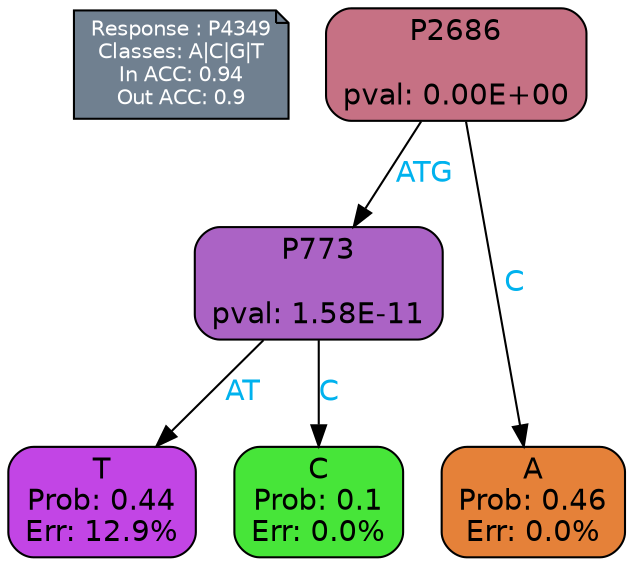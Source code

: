 digraph Tree {
node [shape=box, style="filled, rounded", color="black", fontname=helvetica] ;
graph [ranksep=equally, splines=polylines, bgcolor=transparent, dpi=600] ;
edge [fontname=helvetica] ;
LEGEND [label="Response : P4349
Classes: A|C|G|T
In ACC: 0.94
Out ACC: 0.9
",shape=note,align=left,style=filled,fillcolor="slategray",fontcolor="white",fontsize=10];1 [label="P2686

pval: 0.00E+00", fillcolor="#c67184"] ;
2 [label="P773

pval: 1.58E-11", fillcolor="#ab63c5"] ;
3 [label="T
Prob: 0.44
Err: 12.9%", fillcolor="#c245e5"] ;
4 [label="C
Prob: 0.1
Err: 0.0%", fillcolor="#47e539"] ;
5 [label="A
Prob: 0.46
Err: 0.0%", fillcolor="#e58139"] ;
1 -> 2 [label="ATG",fontcolor=deepskyblue2] ;
1 -> 5 [label="C",fontcolor=deepskyblue2] ;
2 -> 3 [label="AT",fontcolor=deepskyblue2] ;
2 -> 4 [label="C",fontcolor=deepskyblue2] ;
{rank = same; 3;4;5;}{rank = same; LEGEND;1;}}
